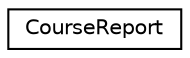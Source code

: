 digraph "Graphical Class Hierarchy"
{
 // LATEX_PDF_SIZE
  edge [fontname="Helvetica",fontsize="10",labelfontname="Helvetica",labelfontsize="10"];
  node [fontname="Helvetica",fontsize="10",shape=record];
  rankdir="LR";
  Node0 [label="CourseReport",height=0.2,width=0.4,color="black", fillcolor="white", style="filled",URL="$struct_course_report.html",tooltip=" "];
}
